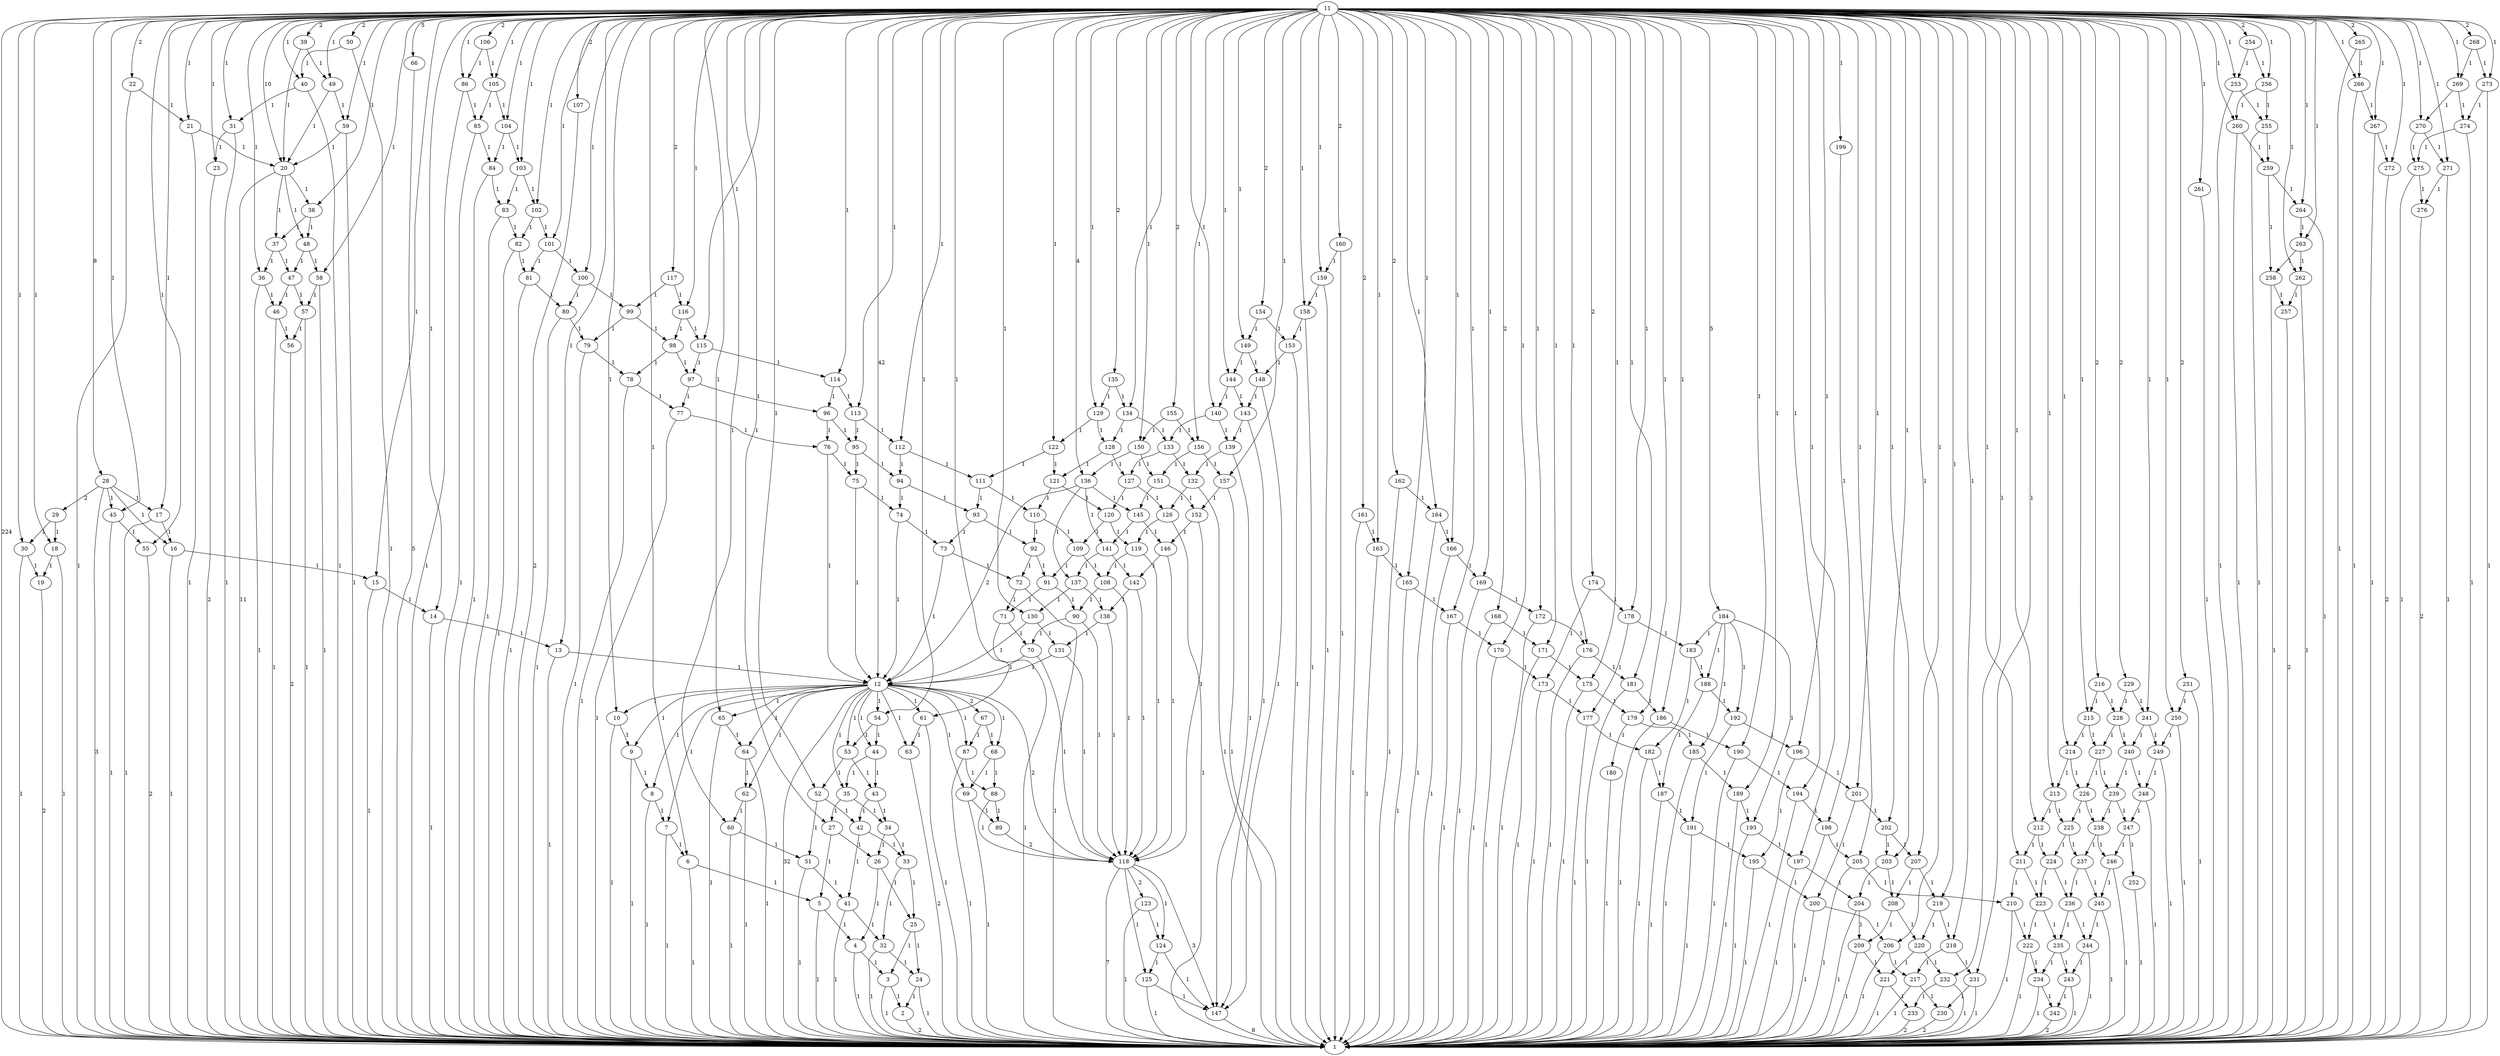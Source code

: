 digraph {
2 -> 1 [label=2];
3 -> 1 [label=1];
3 -> 2 [label=1];
4 -> 1 [label=1];
4 -> 3 [label=1];
5 -> 1 [label=1];
5 -> 4 [label=1];
6 -> 1 [label=1];
6 -> 5 [label=1];
7 -> 1 [label=1];
7 -> 6 [label=1];
8 -> 1 [label=1];
8 -> 7 [label=1];
9 -> 1 [label=1];
9 -> 8 [label=1];
10 -> 1 [label=1];
10 -> 9 [label=1];
11 -> 1 [label=224];
11 -> 6 [label=1];
11 -> 10 [label=1];
11 -> 12 [label=42];
11 -> 13 [label=1];
11 -> 14 [label=1];
11 -> 15 [label=1];
11 -> 17 [label=1];
11 -> 18 [label=1];
11 -> 20 [label=10];
11 -> 21 [label=1];
11 -> 22 [label=2];
11 -> 23 [label=1];
11 -> 27 [label=1];
11 -> 28 [label=8];
11 -> 30 [label=1];
11 -> 31 [label=1];
11 -> 36 [label=1];
11 -> 38 [label=1];
11 -> 39 [label=2];
11 -> 40 [label=1];
11 -> 45 [label=1];
11 -> 49 [label=1];
11 -> 50 [label=2];
11 -> 52 [label=1];
11 -> 54 [label=1];
11 -> 55 [label=1];
11 -> 58 [label=1];
11 -> 59 [label=1];
11 -> 60 [label=1];
11 -> 61 [label=1];
11 -> 65 [label=1];
11 -> 66 [label=5];
11 -> 86 [label=1];
11 -> 100 [label=1];
11 -> 101 [label=1];
11 -> 102 [label=1];
11 -> 103 [label=1];
11 -> 104 [label=1];
11 -> 105 [label=1];
11 -> 106 [label=2];
11 -> 107 [label=2];
11 -> 112 [label=1];
11 -> 113 [label=1];
11 -> 114 [label=1];
11 -> 115 [label=1];
11 -> 116 [label=1];
11 -> 117 [label=2];
11 -> 122 [label=1];
11 -> 129 [label=1];
11 -> 130 [label=1];
11 -> 134 [label=1];
11 -> 135 [label=2];
11 -> 136 [label=4];
11 -> 140 [label=1];
11 -> 144 [label=1];
11 -> 149 [label=1];
11 -> 150 [label=1];
11 -> 154 [label=2];
11 -> 155 [label=2];
11 -> 156 [label=1];
11 -> 157 [label=1];
11 -> 158 [label=1];
11 -> 159 [label=1];
11 -> 160 [label=2];
11 -> 161 [label=2];
11 -> 162 [label=2];
11 -> 163 [label=1];
11 -> 164 [label=1];
11 -> 165 [label=1];
11 -> 166 [label=1];
11 -> 167 [label=1];
11 -> 168 [label=2];
11 -> 169 [label=1];
11 -> 170 [label=1];
11 -> 171 [label=1];
11 -> 172 [label=1];
11 -> 174 [label=2];
11 -> 175 [label=1];
11 -> 176 [label=1];
11 -> 178 [label=1];
11 -> 179 [label=1];
11 -> 181 [label=1];
11 -> 184 [label=5];
11 -> 186 [label=1];
11 -> 189 [label=1];
11 -> 190 [label=1];
11 -> 194 [label=1];
11 -> 196 [label=1];
11 -> 197 [label=1];
11 -> 199 [label=1];
11 -> 201 [label=1];
11 -> 202 [label=1];
11 -> 203 [label=1];
11 -> 205 [label=1];
11 -> 206 [label=1];
11 -> 207 [label=1];
11 -> 211 [label=1];
11 -> 212 [label=1];
11 -> 213 [label=1];
11 -> 214 [label=1];
11 -> 215 [label=1];
11 -> 216 [label=2];
11 -> 218 [label=1];
11 -> 219 [label=1];
11 -> 229 [label=2];
11 -> 231 [label=1];
11 -> 232 [label=1];
11 -> 241 [label=1];
11 -> 250 [label=1];
11 -> 251 [label=2];
11 -> 253 [label=1];
11 -> 254 [label=2];
11 -> 256 [label=1];
11 -> 260 [label=1];
11 -> 261 [label=1];
11 -> 262 [label=1];
11 -> 263 [label=1];
11 -> 264 [label=1];
11 -> 265 [label=2];
11 -> 266 [label=1];
11 -> 267 [label=1];
11 -> 268 [label=2];
11 -> 269 [label=1];
11 -> 270 [label=1];
11 -> 271 [label=1];
11 -> 272 [label=1];
11 -> 273 [label=1];
12 -> 1 [label=32];
12 -> 7 [label=1];
12 -> 8 [label=1];
12 -> 9 [label=1];
12 -> 10 [label=1];
12 -> 35 [label=1];
12 -> 44 [label=1];
12 -> 53 [label=1];
12 -> 54 [label=1];
12 -> 61 [label=1];
12 -> 62 [label=1];
12 -> 63 [label=1];
12 -> 64 [label=1];
12 -> 65 [label=1];
12 -> 67 [label=2];
12 -> 68 [label=1];
12 -> 69 [label=1];
12 -> 87 [label=1];
12 -> 118 [label=2];
13 -> 1 [label=1];
13 -> 12 [label=1];
14 -> 1 [label=1];
14 -> 13 [label=1];
15 -> 1 [label=1];
15 -> 14 [label=1];
16 -> 1 [label=1];
16 -> 15 [label=1];
17 -> 1 [label=1];
17 -> 16 [label=1];
18 -> 1 [label=1];
18 -> 19 [label=1];
19 -> 1 [label=2];
20 -> 1 [label=11];
20 -> 37 [label=1];
20 -> 38 [label=1];
20 -> 48 [label=1];
21 -> 1 [label=1];
21 -> 20 [label=1];
22 -> 1 [label=1];
22 -> 21 [label=1];
23 -> 1 [label=2];
24 -> 1 [label=1];
24 -> 2 [label=1];
25 -> 3 [label=1];
25 -> 24 [label=1];
26 -> 4 [label=1];
26 -> 25 [label=1];
27 -> 5 [label=1];
27 -> 26 [label=1];
28 -> 1 [label=3];
28 -> 16 [label=1];
28 -> 17 [label=1];
28 -> 29 [label=2];
28 -> 45 [label=1];
29 -> 18 [label=1];
29 -> 30 [label=1];
30 -> 1 [label=1];
30 -> 19 [label=1];
31 -> 1 [label=1];
31 -> 23 [label=1];
32 -> 1 [label=1];
32 -> 24 [label=1];
33 -> 25 [label=1];
33 -> 32 [label=1];
34 -> 26 [label=1];
34 -> 33 [label=1];
35 -> 27 [label=1];
35 -> 34 [label=1];
36 -> 1 [label=1];
36 -> 46 [label=1];
37 -> 36 [label=1];
37 -> 47 [label=1];
38 -> 37 [label=1];
38 -> 48 [label=1];
39 -> 20 [label=1];
39 -> 49 [label=1];
40 -> 1 [label=1];
40 -> 31 [label=1];
41 -> 1 [label=1];
41 -> 32 [label=1];
42 -> 33 [label=1];
42 -> 41 [label=1];
43 -> 34 [label=1];
43 -> 42 [label=1];
44 -> 35 [label=1];
44 -> 43 [label=1];
45 -> 1 [label=1];
45 -> 55 [label=1];
46 -> 1 [label=1];
46 -> 56 [label=1];
47 -> 46 [label=1];
47 -> 57 [label=1];
48 -> 47 [label=1];
48 -> 58 [label=1];
49 -> 20 [label=1];
49 -> 59 [label=1];
50 -> 1 [label=1];
50 -> 40 [label=1];
51 -> 1 [label=1];
51 -> 41 [label=1];
52 -> 42 [label=1];
52 -> 51 [label=1];
53 -> 43 [label=1];
53 -> 52 [label=1];
54 -> 44 [label=1];
54 -> 53 [label=1];
55 -> 1 [label=2];
56 -> 1 [label=2];
57 -> 1 [label=1];
57 -> 56 [label=1];
58 -> 1 [label=1];
58 -> 57 [label=1];
59 -> 1 [label=1];
59 -> 20 [label=1];
60 -> 1 [label=1];
60 -> 51 [label=1];
61 -> 1 [label=1];
61 -> 63 [label=1];
62 -> 1 [label=1];
62 -> 60 [label=1];
63 -> 1 [label=2];
64 -> 1 [label=1];
64 -> 62 [label=1];
65 -> 1 [label=1];
65 -> 64 [label=1];
66 -> 1 [label=5];
67 -> 68 [label=1];
67 -> 87 [label=1];
68 -> 69 [label=1];
68 -> 88 [label=1];
69 -> 1 [label=1];
69 -> 89 [label=1];
70 -> 12 [label=1];
70 -> 118 [label=1];
71 -> 1 [label=1];
71 -> 70 [label=1];
72 -> 1 [label=1];
72 -> 71 [label=1];
73 -> 12 [label=1];
73 -> 72 [label=1];
74 -> 12 [label=1];
74 -> 73 [label=1];
75 -> 12 [label=1];
75 -> 74 [label=1];
76 -> 12 [label=1];
76 -> 75 [label=1];
77 -> 1 [label=1];
77 -> 76 [label=1];
78 -> 1 [label=1];
78 -> 77 [label=1];
79 -> 1 [label=1];
79 -> 78 [label=1];
80 -> 1 [label=1];
80 -> 79 [label=1];
81 -> 1 [label=1];
81 -> 80 [label=1];
82 -> 1 [label=1];
82 -> 81 [label=1];
83 -> 1 [label=1];
83 -> 82 [label=1];
84 -> 1 [label=1];
84 -> 83 [label=1];
85 -> 1 [label=1];
85 -> 84 [label=1];
86 -> 1 [label=1];
86 -> 85 [label=1];
87 -> 1 [label=1];
87 -> 88 [label=1];
88 -> 89 [label=1];
88 -> 118 [label=1];
89 -> 118 [label=2];
90 -> 70 [label=1];
90 -> 118 [label=1];
91 -> 71 [label=1];
91 -> 90 [label=1];
92 -> 72 [label=1];
92 -> 91 [label=1];
93 -> 73 [label=1];
93 -> 92 [label=1];
94 -> 74 [label=1];
94 -> 93 [label=1];
95 -> 75 [label=1];
95 -> 94 [label=1];
96 -> 76 [label=1];
96 -> 95 [label=1];
97 -> 77 [label=1];
97 -> 96 [label=1];
98 -> 78 [label=1];
98 -> 97 [label=1];
99 -> 79 [label=1];
99 -> 98 [label=1];
100 -> 80 [label=1];
100 -> 99 [label=1];
101 -> 81 [label=1];
101 -> 100 [label=1];
102 -> 82 [label=1];
102 -> 101 [label=1];
103 -> 83 [label=1];
103 -> 102 [label=1];
104 -> 84 [label=1];
104 -> 103 [label=1];
105 -> 85 [label=1];
105 -> 104 [label=1];
106 -> 86 [label=1];
106 -> 105 [label=1];
107 -> 1 [label=2];
108 -> 90 [label=1];
108 -> 118 [label=1];
109 -> 91 [label=1];
109 -> 108 [label=1];
110 -> 92 [label=1];
110 -> 109 [label=1];
111 -> 93 [label=1];
111 -> 110 [label=1];
112 -> 94 [label=1];
112 -> 111 [label=1];
113 -> 95 [label=1];
113 -> 112 [label=1];
114 -> 96 [label=1];
114 -> 113 [label=1];
115 -> 97 [label=1];
115 -> 114 [label=1];
116 -> 98 [label=1];
116 -> 115 [label=1];
117 -> 99 [label=1];
117 -> 116 [label=1];
118 -> 1 [label=7];
118 -> 123 [label=2];
118 -> 124 [label=1];
118 -> 125 [label=1];
118 -> 147 [label=3];
119 -> 108 [label=1];
119 -> 118 [label=1];
120 -> 109 [label=1];
120 -> 119 [label=1];
121 -> 110 [label=1];
121 -> 120 [label=1];
122 -> 111 [label=1];
122 -> 121 [label=1];
123 -> 1 [label=1];
123 -> 124 [label=1];
124 -> 125 [label=1];
124 -> 147 [label=1];
125 -> 1 [label=1];
125 -> 147 [label=1];
126 -> 1 [label=1];
126 -> 119 [label=1];
127 -> 120 [label=1];
127 -> 126 [label=1];
128 -> 121 [label=1];
128 -> 127 [label=1];
129 -> 122 [label=1];
129 -> 128 [label=1];
130 -> 12 [label=1];
130 -> 131 [label=1];
131 -> 12 [label=1];
131 -> 118 [label=1];
132 -> 1 [label=1];
132 -> 126 [label=1];
133 -> 127 [label=1];
133 -> 132 [label=1];
134 -> 128 [label=1];
134 -> 133 [label=1];
135 -> 129 [label=1];
135 -> 134 [label=1];
136 -> 12 [label=2];
136 -> 137 [label=1];
136 -> 141 [label=1];
136 -> 145 [label=1];
137 -> 130 [label=1];
137 -> 138 [label=1];
138 -> 118 [label=1];
138 -> 131 [label=1];
139 -> 132 [label=1];
139 -> 147 [label=1];
140 -> 133 [label=1];
140 -> 139 [label=1];
141 -> 137 [label=1];
141 -> 142 [label=1];
142 -> 118 [label=1];
142 -> 138 [label=1];
143 -> 139 [label=1];
143 -> 147 [label=1];
144 -> 140 [label=1];
144 -> 143 [label=1];
145 -> 141 [label=1];
145 -> 146 [label=1];
146 -> 118 [label=1];
146 -> 142 [label=1];
147 -> 1 [label=8];
148 -> 143 [label=1];
148 -> 147 [label=1];
149 -> 144 [label=1];
149 -> 148 [label=1];
150 -> 136 [label=1];
150 -> 151 [label=1];
151 -> 145 [label=1];
151 -> 152 [label=1];
152 -> 118 [label=1];
152 -> 146 [label=1];
153 -> 1 [label=1];
153 -> 148 [label=1];
154 -> 149 [label=1];
154 -> 153 [label=1];
155 -> 150 [label=1];
155 -> 156 [label=1];
156 -> 151 [label=1];
156 -> 157 [label=1];
157 -> 1 [label=1];
157 -> 152 [label=1];
158 -> 1 [label=1];
158 -> 153 [label=1];
159 -> 1 [label=1];
159 -> 158 [label=1];
160 -> 1 [label=1];
160 -> 159 [label=1];
161 -> 1 [label=1];
161 -> 163 [label=1];
162 -> 1 [label=1];
162 -> 164 [label=1];
163 -> 1 [label=1];
163 -> 165 [label=1];
164 -> 1 [label=1];
164 -> 166 [label=1];
165 -> 1 [label=1];
165 -> 167 [label=1];
166 -> 1 [label=1];
166 -> 169 [label=1];
167 -> 1 [label=1];
167 -> 170 [label=1];
168 -> 1 [label=1];
168 -> 171 [label=1];
169 -> 1 [label=1];
169 -> 172 [label=1];
170 -> 1 [label=1];
170 -> 173 [label=1];
171 -> 1 [label=1];
171 -> 175 [label=1];
172 -> 1 [label=1];
172 -> 176 [label=1];
173 -> 1 [label=1];
173 -> 177 [label=1];
174 -> 173 [label=1];
174 -> 178 [label=1];
175 -> 1 [label=1];
175 -> 179 [label=1];
176 -> 1 [label=1];
176 -> 181 [label=1];
177 -> 1 [label=1];
177 -> 182 [label=1];
178 -> 177 [label=1];
178 -> 183 [label=1];
179 -> 180 [label=1];
179 -> 185 [label=1];
180 -> 1 [label=1];
181 -> 1 [label=1];
181 -> 186 [label=1];
182 -> 1 [label=1];
182 -> 187 [label=1];
183 -> 182 [label=1];
183 -> 188 [label=1];
184 -> 183 [label=1];
184 -> 185 [label=1];
184 -> 188 [label=1];
184 -> 192 [label=1];
184 -> 193 [label=1];
185 -> 1 [label=1];
185 -> 189 [label=1];
186 -> 1 [label=1];
186 -> 190 [label=1];
187 -> 1 [label=1];
187 -> 191 [label=1];
188 -> 187 [label=1];
188 -> 192 [label=1];
189 -> 1 [label=1];
189 -> 193 [label=1];
190 -> 1 [label=1];
190 -> 194 [label=1];
191 -> 1 [label=1];
191 -> 195 [label=1];
192 -> 191 [label=1];
192 -> 196 [label=1];
193 -> 1 [label=1];
193 -> 197 [label=1];
194 -> 1 [label=1];
194 -> 198 [label=1];
195 -> 1 [label=1];
195 -> 200 [label=1];
196 -> 195 [label=1];
196 -> 201 [label=1];
197 -> 1 [label=1];
197 -> 204 [label=1];
198 -> 1 [label=1];
198 -> 205 [label=1];
199 -> 198 [label=1];
200 -> 1 [label=1];
200 -> 206 [label=1];
201 -> 200 [label=1];
201 -> 202 [label=1];
202 -> 203 [label=1];
202 -> 207 [label=1];
203 -> 204 [label=1];
203 -> 208 [label=1];
204 -> 1 [label=1];
204 -> 209 [label=1];
205 -> 1 [label=1];
205 -> 210 [label=1];
206 -> 1 [label=1];
206 -> 217 [label=1];
207 -> 208 [label=1];
207 -> 219 [label=1];
208 -> 209 [label=1];
208 -> 220 [label=1];
209 -> 1 [label=1];
209 -> 221 [label=1];
210 -> 1 [label=1];
210 -> 222 [label=1];
211 -> 210 [label=1];
211 -> 223 [label=1];
212 -> 211 [label=1];
212 -> 224 [label=1];
213 -> 212 [label=1];
213 -> 225 [label=1];
214 -> 213 [label=1];
214 -> 226 [label=1];
215 -> 214 [label=1];
215 -> 227 [label=1];
216 -> 215 [label=1];
216 -> 228 [label=1];
217 -> 1 [label=1];
217 -> 230 [label=1];
218 -> 217 [label=1];
218 -> 231 [label=1];
219 -> 218 [label=1];
219 -> 220 [label=1];
220 -> 221 [label=1];
220 -> 232 [label=1];
221 -> 1 [label=1];
221 -> 233 [label=1];
222 -> 1 [label=1];
222 -> 234 [label=1];
223 -> 222 [label=1];
223 -> 235 [label=1];
224 -> 223 [label=1];
224 -> 236 [label=1];
225 -> 224 [label=1];
225 -> 237 [label=1];
226 -> 225 [label=1];
226 -> 238 [label=1];
227 -> 226 [label=1];
227 -> 239 [label=1];
228 -> 227 [label=1];
228 -> 240 [label=1];
229 -> 228 [label=1];
229 -> 241 [label=1];
230 -> 1 [label=2];
231 -> 1 [label=1];
231 -> 230 [label=1];
232 -> 1 [label=1];
232 -> 233 [label=1];
233 -> 1 [label=2];
234 -> 1 [label=1];
234 -> 242 [label=1];
235 -> 234 [label=1];
235 -> 243 [label=1];
236 -> 235 [label=1];
236 -> 244 [label=1];
237 -> 236 [label=1];
237 -> 245 [label=1];
238 -> 237 [label=1];
238 -> 246 [label=1];
239 -> 238 [label=1];
239 -> 247 [label=1];
240 -> 239 [label=1];
240 -> 248 [label=1];
241 -> 240 [label=1];
241 -> 249 [label=1];
242 -> 1 [label=2];
243 -> 1 [label=1];
243 -> 242 [label=1];
244 -> 1 [label=1];
244 -> 243 [label=1];
245 -> 1 [label=1];
245 -> 244 [label=1];
246 -> 1 [label=1];
246 -> 245 [label=1];
247 -> 246 [label=1];
247 -> 252 [label=1];
248 -> 1 [label=1];
248 -> 247 [label=1];
249 -> 1 [label=1];
249 -> 248 [label=1];
250 -> 1 [label=1];
250 -> 249 [label=1];
251 -> 1 [label=1];
251 -> 250 [label=1];
252 -> 1 [label=1];
253 -> 1 [label=1];
253 -> 255 [label=1];
254 -> 253 [label=1];
254 -> 256 [label=1];
255 -> 1 [label=1];
255 -> 259 [label=1];
256 -> 255 [label=1];
256 -> 260 [label=1];
257 -> 1 [label=2];
258 -> 1 [label=1];
258 -> 257 [label=1];
259 -> 258 [label=1];
259 -> 264 [label=1];
260 -> 1 [label=1];
260 -> 259 [label=1];
261 -> 1 [label=1];
262 -> 1 [label=1];
262 -> 257 [label=1];
263 -> 258 [label=1];
263 -> 262 [label=1];
264 -> 1 [label=1];
264 -> 263 [label=1];
265 -> 1 [label=1];
265 -> 266 [label=1];
266 -> 1 [label=1];
266 -> 267 [label=1];
267 -> 1 [label=1];
267 -> 272 [label=1];
268 -> 269 [label=1];
268 -> 273 [label=1];
269 -> 270 [label=1];
269 -> 274 [label=1];
270 -> 271 [label=1];
270 -> 275 [label=1];
271 -> 1 [label=1];
271 -> 276 [label=1];
272 -> 1 [label=2];
273 -> 1 [label=1];
273 -> 274 [label=1];
274 -> 1 [label=1];
274 -> 275 [label=1];
275 -> 1 [label=1];
275 -> 276 [label=1];
276 -> 1 [label=2];
}